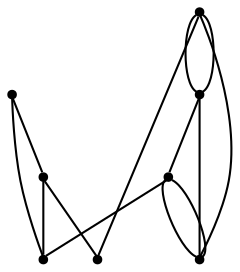 graph {
  node [shape=point,comment="{\"directed\":false,\"doi\":\"10.1007/978-3-319-03841-4_35\",\"figure\":\"2 (2)\"}"]

  v0 [pos="1144.2948176752006,1205.4985435990282"]
  v1 [pos="1144.2948176752006,1300.0015154999728"]
  v2 [pos="1092.7868630840258,1114.7367488585644"]
  v3 [pos="1045.324418727597,1300.0015154999728"]
  v4 [pos="986.0233955959268,1114.7367488585644"]
  v5 [pos="993.9280290963829,1205.4985435990282"]
  v6 [pos="917.9607692820484,1263.7997095444427"]
  v7 [pos="898.2945104246983,1159.9494541359677"]

  v1 -- v0 [id="-4",pos="1144.2948176752006,1300.0015154999728 1144.2948176752006,1205.4985435990282 1144.2948176752006,1205.4985435990282 1144.2948176752006,1205.4985435990282"]
  v0 -- v2 [id="-5",pos="1144.2948176752006,1205.4985435990282 1092.7868630840258,1114.7367488585644 1092.7868630840258,1114.7367488585644 1092.7868630840258,1114.7367488585644"]
  v7 -- v6 [id="-11",pos="898.2945104246983,1159.9494541359677 895.6581957456589,1169.9300810251889 895.6581957456589,1169.9300810251889 895.6581957456589,1169.9300810251889 917.9607692820484,1263.7997095444427 917.9607692820484,1263.7997095444427 917.9607692820484,1263.7997095444427"]
  v7 -- v5 [id="-13",pos="898.2945104246983,1159.9494541359677 993.9280290963829,1205.4985435990282 993.9280290963829,1205.4985435990282 993.9280290963829,1205.4985435990282"]
  v7 -- v4 [id="-14",pos="898.2945104246983,1159.9494541359677 986.0233955959268,1114.7367488585644 986.0233955959268,1114.7367488585644 986.0233955959268,1114.7367488585644"]
  v0 -- v3 [id="-16",pos="1144.2948176752006,1205.4985435990282 1045.324418727597,1300.0015154999728 1045.324418727597,1300.0015154999728 1045.324418727597,1300.0015154999728"]
  v6 -- v3 [id="-40",pos="917.9607692820484,1263.7997095444427 1045.324418727597,1300.0015154999728 1045.324418727597,1300.0015154999728 1045.324418727597,1300.0015154999728"]
  v4 -- v5 [id="-48",pos="986.0233955959268,1114.7367488585644 993.9280290963829,1205.4985435990282 993.9280290963829,1205.4985435990282 993.9280290963829,1205.4985435990282"]
  v1 -- v3 [id="-54",pos="1144.2948176752006,1300.0015154999728 1045.324418727597,1300.0015154999728 1045.324418727597,1300.0015154999728 1045.324418727597,1300.0015154999728"]
  v4 -- v2 [id="-62",pos="986.0233955959268,1114.7367488585644 1092.7868630840258,1114.7367488585644 1092.7868630840258,1114.7367488585644 1092.7868630840258,1114.7367488585644"]
  v4 -- v7 [id="-35",pos="986.0233955959268,1114.7367488585644 974.9236523482272,1112.5124163794942 974.9236523482272,1112.5124163794942 974.9236523482272,1112.5124163794942 898.2945104246983,1159.9494541359677 898.2945104246983,1159.9494541359677 898.2945104246983,1159.9494541359677"]
  v6 -- v5 [id="-37",pos="917.9607692820484,1263.7997095444427 929.6493382002341,1265.916704309829 929.6493382002341,1265.916704309829 929.6493382002341,1265.916704309829 993.9280290963829,1205.4985435990282 993.9280290963829,1205.4985435990282 993.9280290963829,1205.4985435990282"]
  v6 -- v5 [id="-41",pos="917.9607692820484,1263.7997095444427 993.9280290963829,1205.4985435990282 993.9280290963829,1205.4985435990282 993.9280290963829,1205.4985435990282"]
}